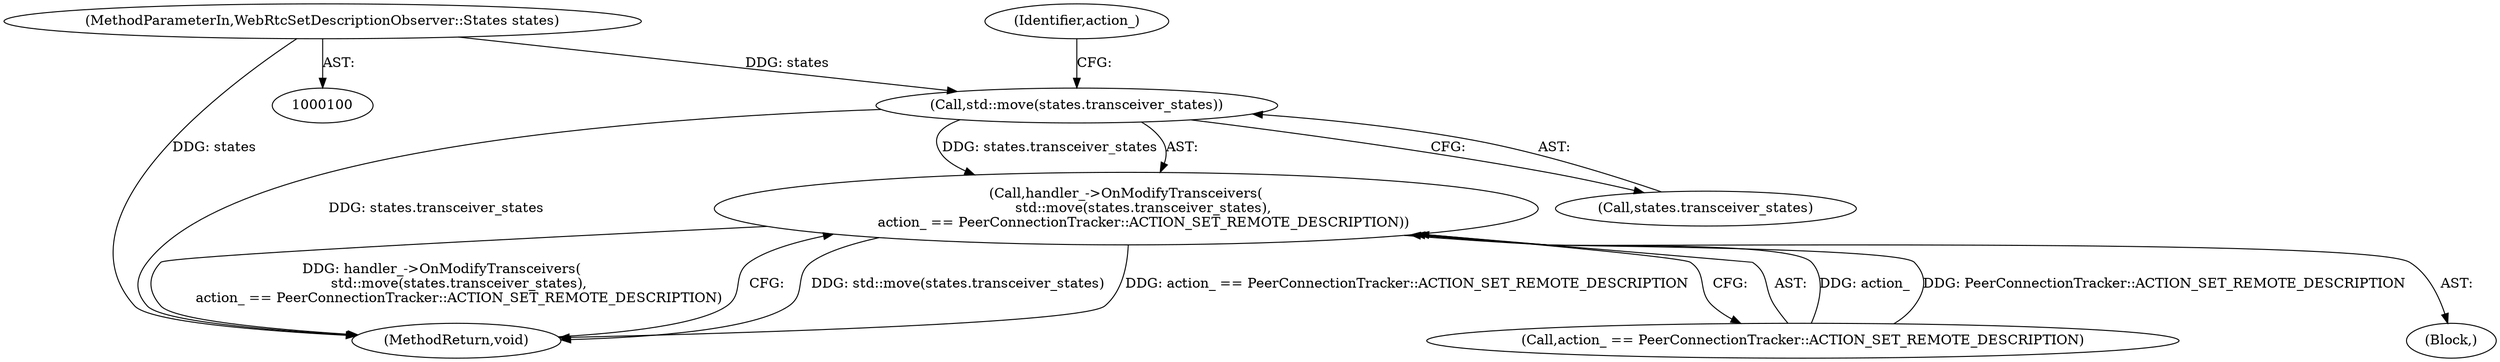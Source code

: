 digraph "1_Chrome_3514a77e7fa2e5b8bfe5d98af22964bbd69d680f_0@API" {
"1000107" [label="(Call,std::move(states.transceiver_states))"];
"1000101" [label="(MethodParameterIn,WebRtcSetDescriptionObserver::States states)"];
"1000106" [label="(Call,handler_->OnModifyTransceivers(\n        std::move(states.transceiver_states),\n        action_ == PeerConnectionTracker::ACTION_SET_REMOTE_DESCRIPTION))"];
"1000114" [label="(MethodReturn,void)"];
"1000106" [label="(Call,handler_->OnModifyTransceivers(\n        std::move(states.transceiver_states),\n        action_ == PeerConnectionTracker::ACTION_SET_REMOTE_DESCRIPTION))"];
"1000111" [label="(Call,action_ == PeerConnectionTracker::ACTION_SET_REMOTE_DESCRIPTION)"];
"1000108" [label="(Call,states.transceiver_states)"];
"1000101" [label="(MethodParameterIn,WebRtcSetDescriptionObserver::States states)"];
"1000112" [label="(Identifier,action_)"];
"1000107" [label="(Call,std::move(states.transceiver_states))"];
"1000102" [label="(Block,)"];
"1000107" -> "1000106"  [label="AST: "];
"1000107" -> "1000108"  [label="CFG: "];
"1000108" -> "1000107"  [label="AST: "];
"1000112" -> "1000107"  [label="CFG: "];
"1000107" -> "1000114"  [label="DDG: states.transceiver_states"];
"1000107" -> "1000106"  [label="DDG: states.transceiver_states"];
"1000101" -> "1000107"  [label="DDG: states"];
"1000101" -> "1000100"  [label="AST: "];
"1000101" -> "1000114"  [label="DDG: states"];
"1000106" -> "1000102"  [label="AST: "];
"1000106" -> "1000111"  [label="CFG: "];
"1000111" -> "1000106"  [label="AST: "];
"1000114" -> "1000106"  [label="CFG: "];
"1000106" -> "1000114"  [label="DDG: std::move(states.transceiver_states)"];
"1000106" -> "1000114"  [label="DDG: action_ == PeerConnectionTracker::ACTION_SET_REMOTE_DESCRIPTION"];
"1000106" -> "1000114"  [label="DDG: handler_->OnModifyTransceivers(\n        std::move(states.transceiver_states),\n        action_ == PeerConnectionTracker::ACTION_SET_REMOTE_DESCRIPTION)"];
"1000111" -> "1000106"  [label="DDG: action_"];
"1000111" -> "1000106"  [label="DDG: PeerConnectionTracker::ACTION_SET_REMOTE_DESCRIPTION"];
}
